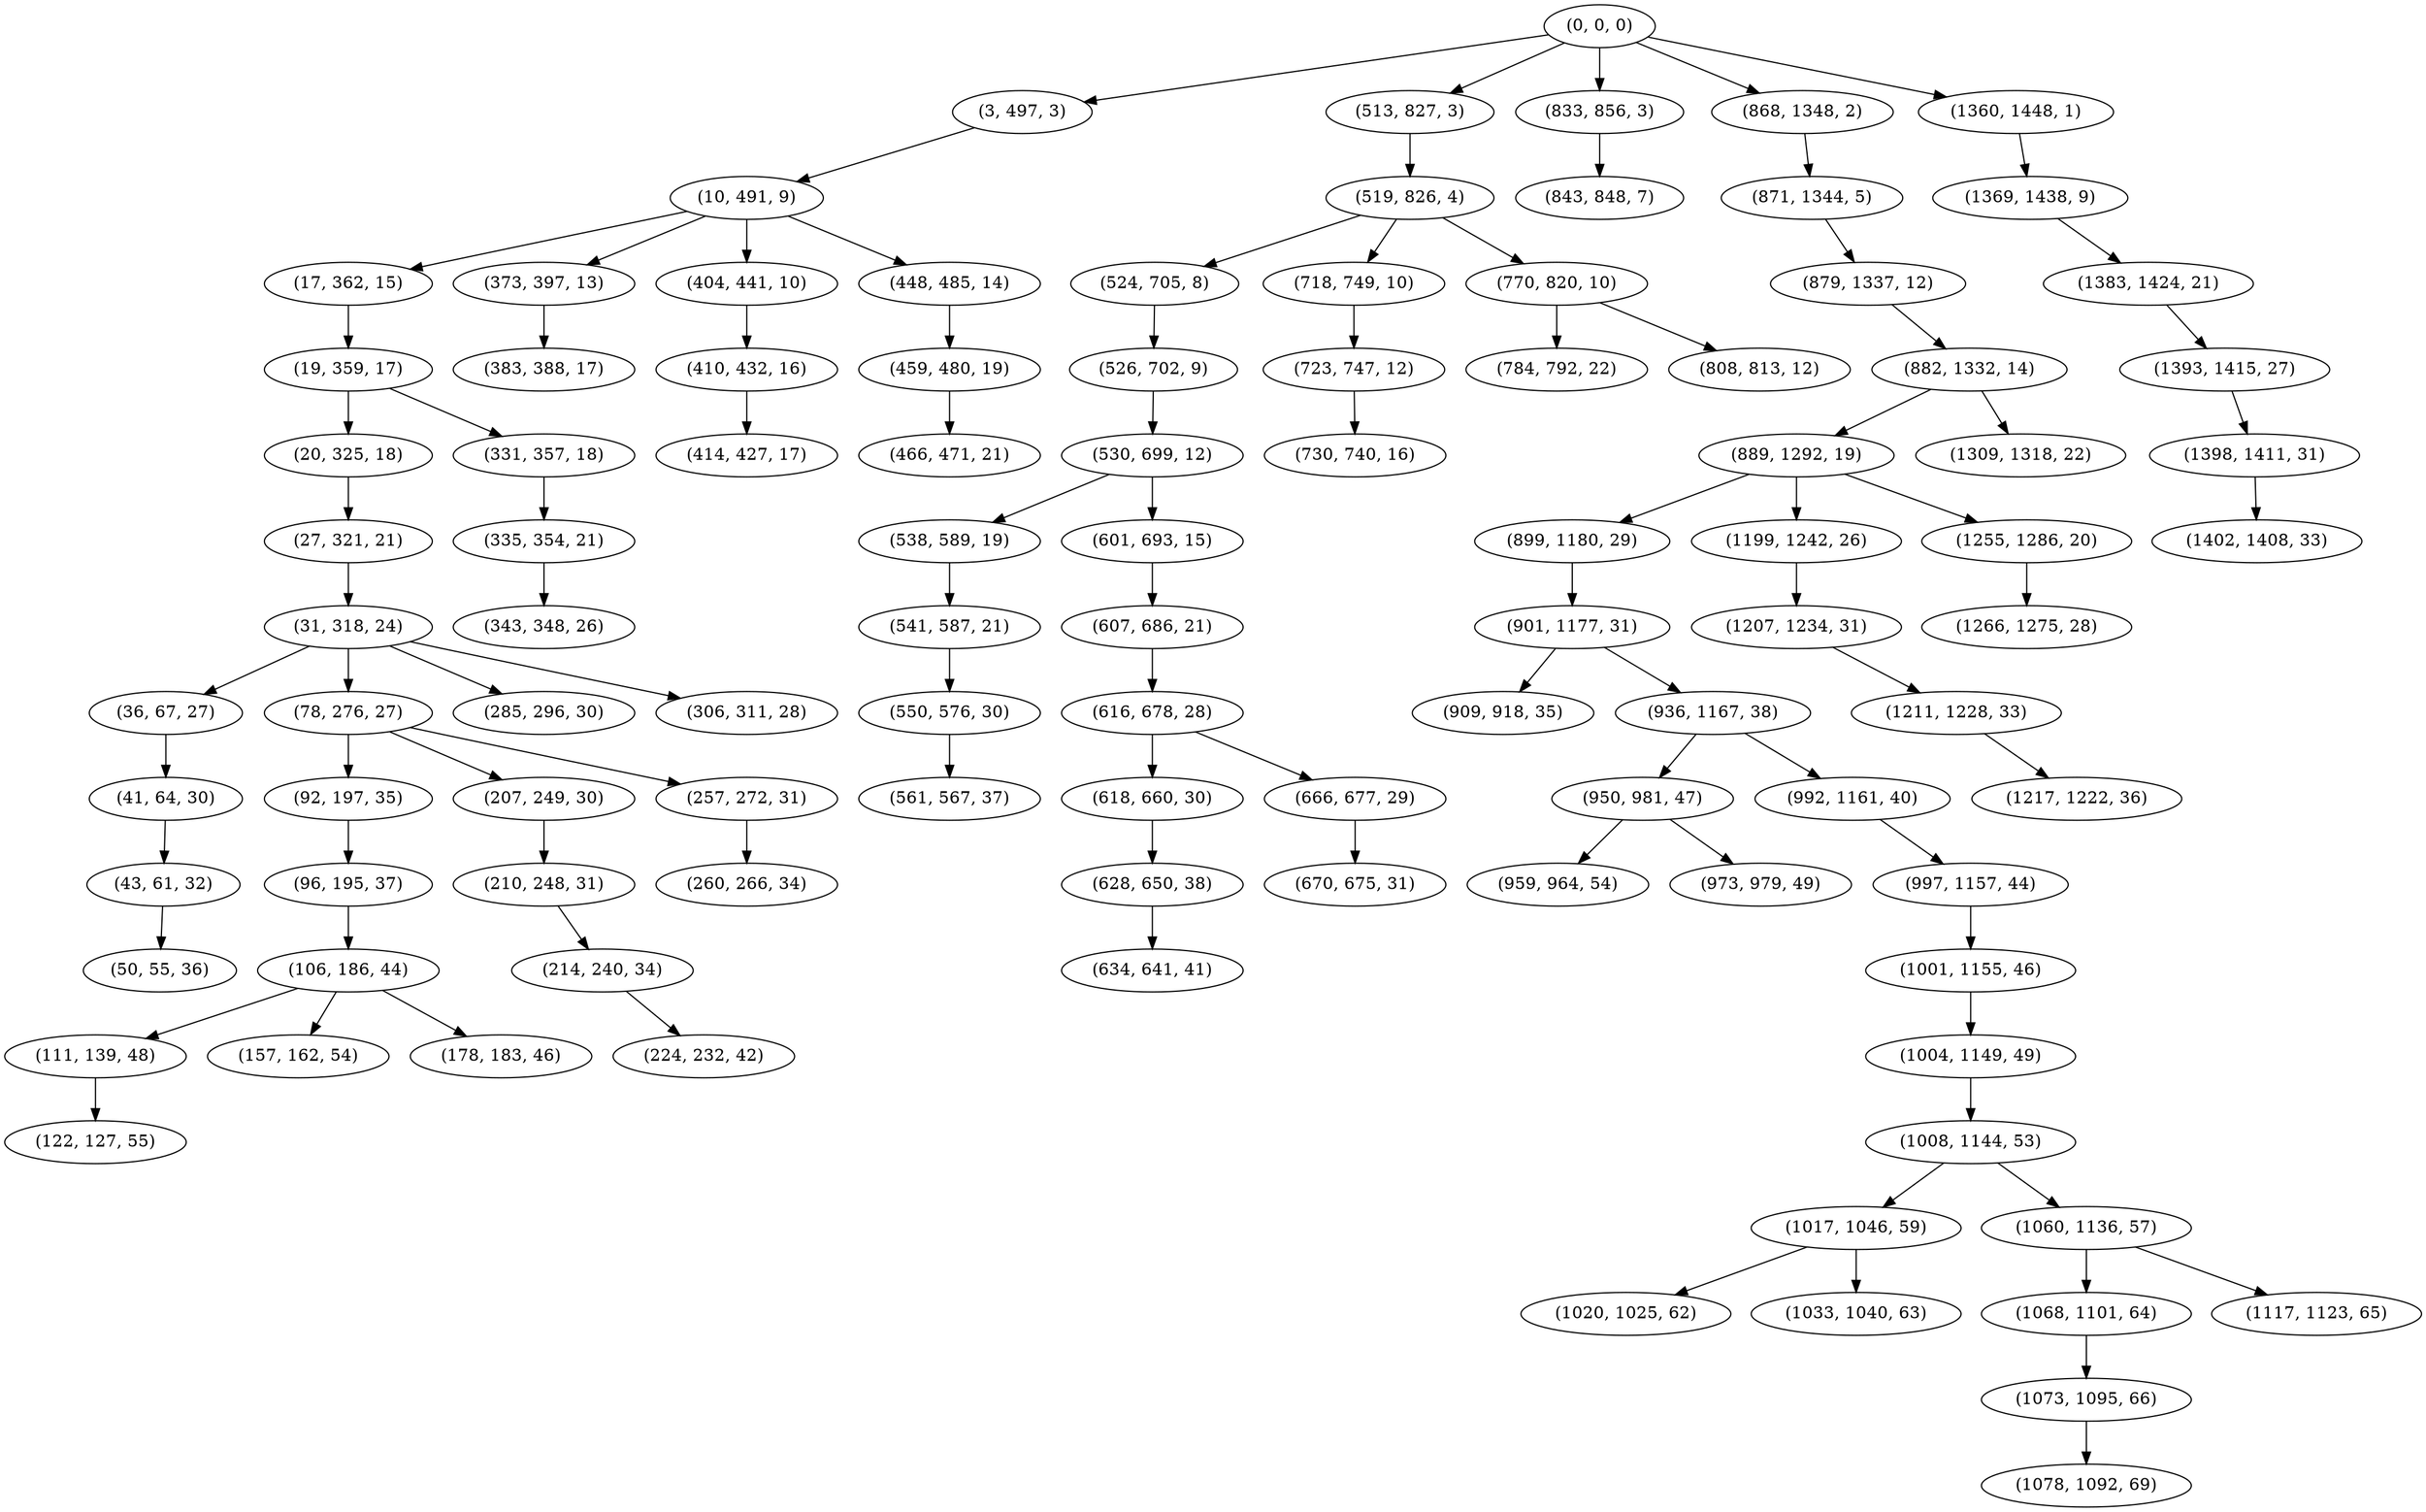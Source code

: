 digraph tree {
    "(0, 0, 0)";
    "(3, 497, 3)";
    "(10, 491, 9)";
    "(17, 362, 15)";
    "(19, 359, 17)";
    "(20, 325, 18)";
    "(27, 321, 21)";
    "(31, 318, 24)";
    "(36, 67, 27)";
    "(41, 64, 30)";
    "(43, 61, 32)";
    "(50, 55, 36)";
    "(78, 276, 27)";
    "(92, 197, 35)";
    "(96, 195, 37)";
    "(106, 186, 44)";
    "(111, 139, 48)";
    "(122, 127, 55)";
    "(157, 162, 54)";
    "(178, 183, 46)";
    "(207, 249, 30)";
    "(210, 248, 31)";
    "(214, 240, 34)";
    "(224, 232, 42)";
    "(257, 272, 31)";
    "(260, 266, 34)";
    "(285, 296, 30)";
    "(306, 311, 28)";
    "(331, 357, 18)";
    "(335, 354, 21)";
    "(343, 348, 26)";
    "(373, 397, 13)";
    "(383, 388, 17)";
    "(404, 441, 10)";
    "(410, 432, 16)";
    "(414, 427, 17)";
    "(448, 485, 14)";
    "(459, 480, 19)";
    "(466, 471, 21)";
    "(513, 827, 3)";
    "(519, 826, 4)";
    "(524, 705, 8)";
    "(526, 702, 9)";
    "(530, 699, 12)";
    "(538, 589, 19)";
    "(541, 587, 21)";
    "(550, 576, 30)";
    "(561, 567, 37)";
    "(601, 693, 15)";
    "(607, 686, 21)";
    "(616, 678, 28)";
    "(618, 660, 30)";
    "(628, 650, 38)";
    "(634, 641, 41)";
    "(666, 677, 29)";
    "(670, 675, 31)";
    "(718, 749, 10)";
    "(723, 747, 12)";
    "(730, 740, 16)";
    "(770, 820, 10)";
    "(784, 792, 22)";
    "(808, 813, 12)";
    "(833, 856, 3)";
    "(843, 848, 7)";
    "(868, 1348, 2)";
    "(871, 1344, 5)";
    "(879, 1337, 12)";
    "(882, 1332, 14)";
    "(889, 1292, 19)";
    "(899, 1180, 29)";
    "(901, 1177, 31)";
    "(909, 918, 35)";
    "(936, 1167, 38)";
    "(950, 981, 47)";
    "(959, 964, 54)";
    "(973, 979, 49)";
    "(992, 1161, 40)";
    "(997, 1157, 44)";
    "(1001, 1155, 46)";
    "(1004, 1149, 49)";
    "(1008, 1144, 53)";
    "(1017, 1046, 59)";
    "(1020, 1025, 62)";
    "(1033, 1040, 63)";
    "(1060, 1136, 57)";
    "(1068, 1101, 64)";
    "(1073, 1095, 66)";
    "(1078, 1092, 69)";
    "(1117, 1123, 65)";
    "(1199, 1242, 26)";
    "(1207, 1234, 31)";
    "(1211, 1228, 33)";
    "(1217, 1222, 36)";
    "(1255, 1286, 20)";
    "(1266, 1275, 28)";
    "(1309, 1318, 22)";
    "(1360, 1448, 1)";
    "(1369, 1438, 9)";
    "(1383, 1424, 21)";
    "(1393, 1415, 27)";
    "(1398, 1411, 31)";
    "(1402, 1408, 33)";
    "(0, 0, 0)" -> "(3, 497, 3)";
    "(0, 0, 0)" -> "(513, 827, 3)";
    "(0, 0, 0)" -> "(833, 856, 3)";
    "(0, 0, 0)" -> "(868, 1348, 2)";
    "(0, 0, 0)" -> "(1360, 1448, 1)";
    "(3, 497, 3)" -> "(10, 491, 9)";
    "(10, 491, 9)" -> "(17, 362, 15)";
    "(10, 491, 9)" -> "(373, 397, 13)";
    "(10, 491, 9)" -> "(404, 441, 10)";
    "(10, 491, 9)" -> "(448, 485, 14)";
    "(17, 362, 15)" -> "(19, 359, 17)";
    "(19, 359, 17)" -> "(20, 325, 18)";
    "(19, 359, 17)" -> "(331, 357, 18)";
    "(20, 325, 18)" -> "(27, 321, 21)";
    "(27, 321, 21)" -> "(31, 318, 24)";
    "(31, 318, 24)" -> "(36, 67, 27)";
    "(31, 318, 24)" -> "(78, 276, 27)";
    "(31, 318, 24)" -> "(285, 296, 30)";
    "(31, 318, 24)" -> "(306, 311, 28)";
    "(36, 67, 27)" -> "(41, 64, 30)";
    "(41, 64, 30)" -> "(43, 61, 32)";
    "(43, 61, 32)" -> "(50, 55, 36)";
    "(78, 276, 27)" -> "(92, 197, 35)";
    "(78, 276, 27)" -> "(207, 249, 30)";
    "(78, 276, 27)" -> "(257, 272, 31)";
    "(92, 197, 35)" -> "(96, 195, 37)";
    "(96, 195, 37)" -> "(106, 186, 44)";
    "(106, 186, 44)" -> "(111, 139, 48)";
    "(106, 186, 44)" -> "(157, 162, 54)";
    "(106, 186, 44)" -> "(178, 183, 46)";
    "(111, 139, 48)" -> "(122, 127, 55)";
    "(207, 249, 30)" -> "(210, 248, 31)";
    "(210, 248, 31)" -> "(214, 240, 34)";
    "(214, 240, 34)" -> "(224, 232, 42)";
    "(257, 272, 31)" -> "(260, 266, 34)";
    "(331, 357, 18)" -> "(335, 354, 21)";
    "(335, 354, 21)" -> "(343, 348, 26)";
    "(373, 397, 13)" -> "(383, 388, 17)";
    "(404, 441, 10)" -> "(410, 432, 16)";
    "(410, 432, 16)" -> "(414, 427, 17)";
    "(448, 485, 14)" -> "(459, 480, 19)";
    "(459, 480, 19)" -> "(466, 471, 21)";
    "(513, 827, 3)" -> "(519, 826, 4)";
    "(519, 826, 4)" -> "(524, 705, 8)";
    "(519, 826, 4)" -> "(718, 749, 10)";
    "(519, 826, 4)" -> "(770, 820, 10)";
    "(524, 705, 8)" -> "(526, 702, 9)";
    "(526, 702, 9)" -> "(530, 699, 12)";
    "(530, 699, 12)" -> "(538, 589, 19)";
    "(530, 699, 12)" -> "(601, 693, 15)";
    "(538, 589, 19)" -> "(541, 587, 21)";
    "(541, 587, 21)" -> "(550, 576, 30)";
    "(550, 576, 30)" -> "(561, 567, 37)";
    "(601, 693, 15)" -> "(607, 686, 21)";
    "(607, 686, 21)" -> "(616, 678, 28)";
    "(616, 678, 28)" -> "(618, 660, 30)";
    "(616, 678, 28)" -> "(666, 677, 29)";
    "(618, 660, 30)" -> "(628, 650, 38)";
    "(628, 650, 38)" -> "(634, 641, 41)";
    "(666, 677, 29)" -> "(670, 675, 31)";
    "(718, 749, 10)" -> "(723, 747, 12)";
    "(723, 747, 12)" -> "(730, 740, 16)";
    "(770, 820, 10)" -> "(784, 792, 22)";
    "(770, 820, 10)" -> "(808, 813, 12)";
    "(833, 856, 3)" -> "(843, 848, 7)";
    "(868, 1348, 2)" -> "(871, 1344, 5)";
    "(871, 1344, 5)" -> "(879, 1337, 12)";
    "(879, 1337, 12)" -> "(882, 1332, 14)";
    "(882, 1332, 14)" -> "(889, 1292, 19)";
    "(882, 1332, 14)" -> "(1309, 1318, 22)";
    "(889, 1292, 19)" -> "(899, 1180, 29)";
    "(889, 1292, 19)" -> "(1199, 1242, 26)";
    "(889, 1292, 19)" -> "(1255, 1286, 20)";
    "(899, 1180, 29)" -> "(901, 1177, 31)";
    "(901, 1177, 31)" -> "(909, 918, 35)";
    "(901, 1177, 31)" -> "(936, 1167, 38)";
    "(936, 1167, 38)" -> "(950, 981, 47)";
    "(936, 1167, 38)" -> "(992, 1161, 40)";
    "(950, 981, 47)" -> "(959, 964, 54)";
    "(950, 981, 47)" -> "(973, 979, 49)";
    "(992, 1161, 40)" -> "(997, 1157, 44)";
    "(997, 1157, 44)" -> "(1001, 1155, 46)";
    "(1001, 1155, 46)" -> "(1004, 1149, 49)";
    "(1004, 1149, 49)" -> "(1008, 1144, 53)";
    "(1008, 1144, 53)" -> "(1017, 1046, 59)";
    "(1008, 1144, 53)" -> "(1060, 1136, 57)";
    "(1017, 1046, 59)" -> "(1020, 1025, 62)";
    "(1017, 1046, 59)" -> "(1033, 1040, 63)";
    "(1060, 1136, 57)" -> "(1068, 1101, 64)";
    "(1060, 1136, 57)" -> "(1117, 1123, 65)";
    "(1068, 1101, 64)" -> "(1073, 1095, 66)";
    "(1073, 1095, 66)" -> "(1078, 1092, 69)";
    "(1199, 1242, 26)" -> "(1207, 1234, 31)";
    "(1207, 1234, 31)" -> "(1211, 1228, 33)";
    "(1211, 1228, 33)" -> "(1217, 1222, 36)";
    "(1255, 1286, 20)" -> "(1266, 1275, 28)";
    "(1360, 1448, 1)" -> "(1369, 1438, 9)";
    "(1369, 1438, 9)" -> "(1383, 1424, 21)";
    "(1383, 1424, 21)" -> "(1393, 1415, 27)";
    "(1393, 1415, 27)" -> "(1398, 1411, 31)";
    "(1398, 1411, 31)" -> "(1402, 1408, 33)";
}
